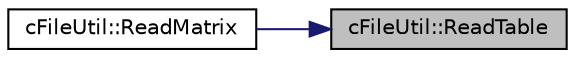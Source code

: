 digraph "cFileUtil::ReadTable"
{
 // LATEX_PDF_SIZE
  edge [fontname="Helvetica",fontsize="10",labelfontname="Helvetica",labelfontsize="10"];
  node [fontname="Helvetica",fontsize="10",shape=record];
  rankdir="RL";
  Node1 [label="cFileUtil::ReadTable",height=0.2,width=0.4,color="black", fillcolor="grey75", style="filled", fontcolor="black",tooltip=" "];
  Node1 -> Node2 [dir="back",color="midnightblue",fontsize="10",style="solid",fontname="Helvetica"];
  Node2 [label="cFileUtil::ReadMatrix",height=0.2,width=0.4,color="black", fillcolor="white", style="filled",URL="$classc_file_util.html#a95123fcb4d3745d0a60f78e3092d3dc1",tooltip=" "];
}
